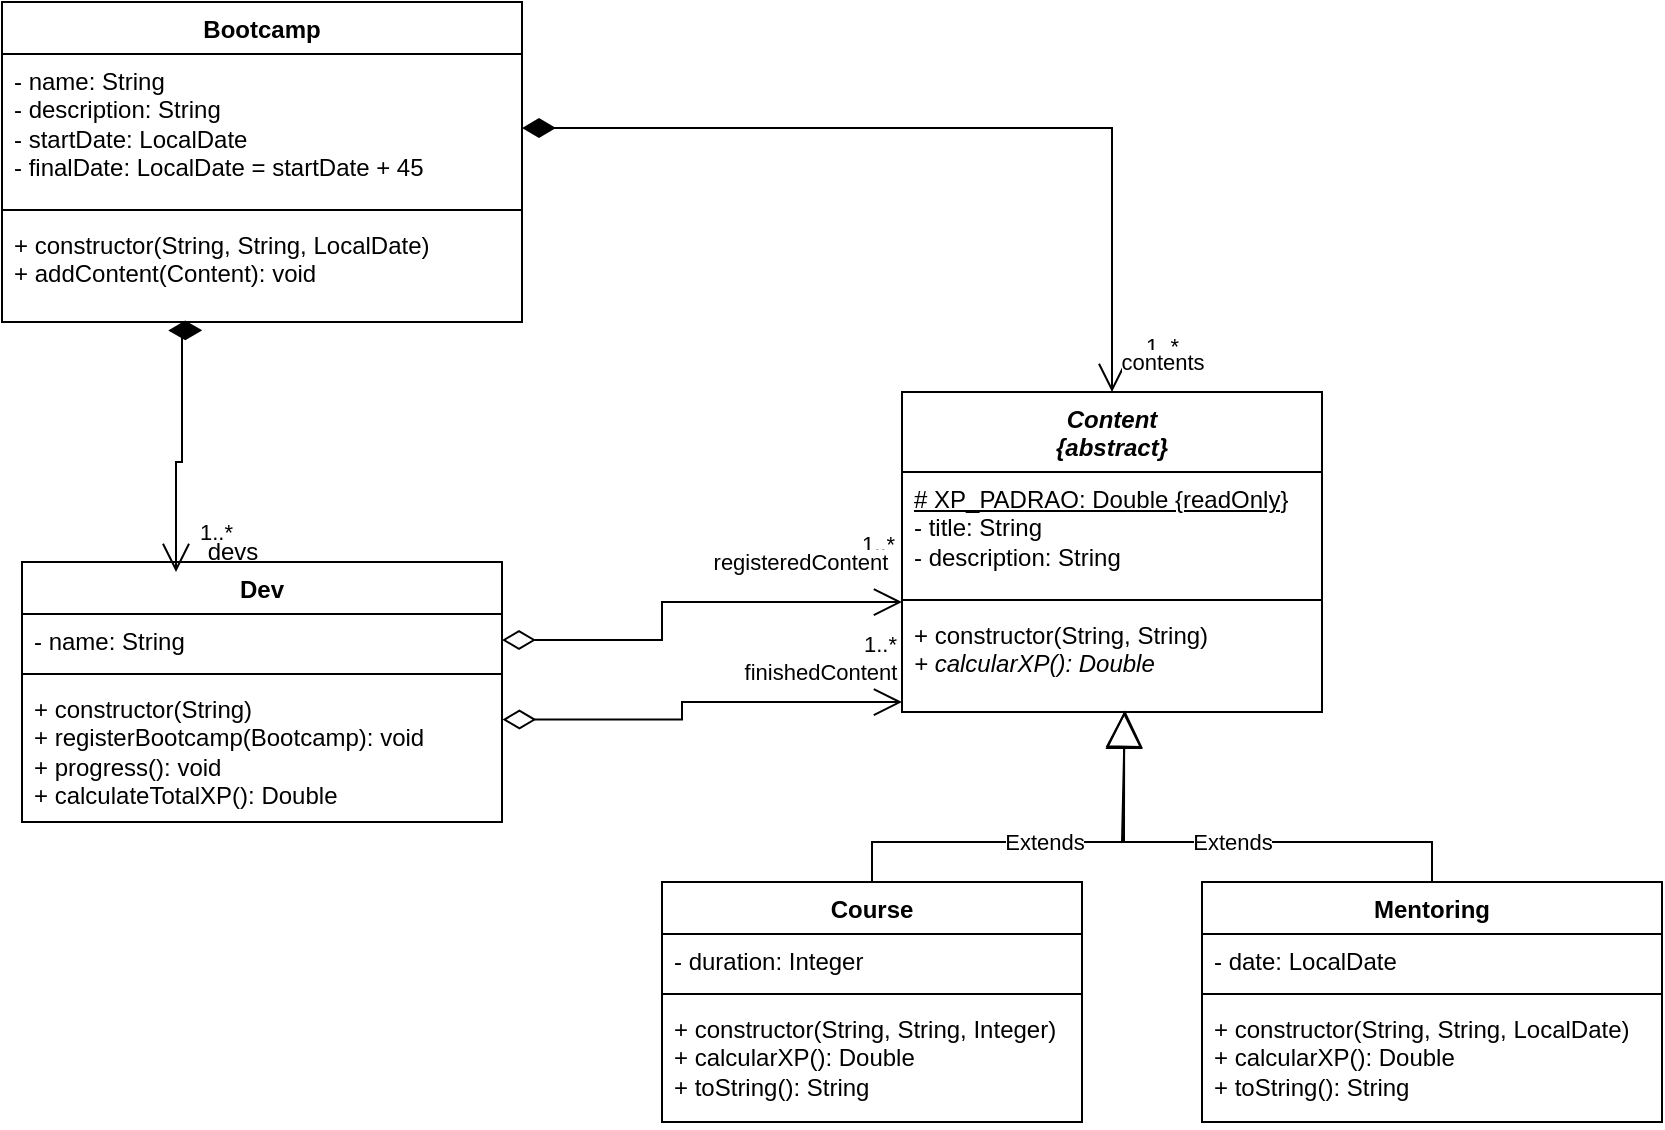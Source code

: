 <mxfile version="24.2.5" type="device">
  <diagram name="Página-1" id="TVAdcK-4zz7FYnF4x6XI">
    <mxGraphModel dx="1499" dy="828" grid="1" gridSize="10" guides="1" tooltips="1" connect="1" arrows="1" fold="1" page="1" pageScale="1" pageWidth="827" pageHeight="1169" math="0" shadow="0">
      <root>
        <mxCell id="0" />
        <mxCell id="1" parent="0" />
        <mxCell id="0gDvRBgKBmtE2bvdGOhG-5" value="&lt;i&gt;Content&lt;/i&gt;&lt;div&gt;&lt;i&gt;{abstract}&lt;/i&gt;&lt;/div&gt;" style="swimlane;fontStyle=1;align=center;verticalAlign=top;childLayout=stackLayout;horizontal=1;startSize=40;horizontalStack=0;resizeParent=1;resizeParentMax=0;resizeLast=0;collapsible=1;marginBottom=0;whiteSpace=wrap;html=1;" parent="1" vertex="1">
          <mxGeometry x="400" y="295" width="210" height="160" as="geometry" />
        </mxCell>
        <mxCell id="0gDvRBgKBmtE2bvdGOhG-6" value="&lt;u&gt;# XP_PADRAO: Double {readOnly}&lt;/u&gt;&lt;div&gt;- title: String&lt;u&gt;&lt;br&gt;&lt;/u&gt;&lt;/div&gt;&lt;div&gt;- description: String&lt;br&gt;&lt;/div&gt;" style="text;strokeColor=none;fillColor=none;align=left;verticalAlign=top;spacingLeft=4;spacingRight=4;overflow=hidden;rotatable=0;points=[[0,0.5],[1,0.5]];portConstraint=eastwest;whiteSpace=wrap;html=1;" parent="0gDvRBgKBmtE2bvdGOhG-5" vertex="1">
          <mxGeometry y="40" width="210" height="60" as="geometry" />
        </mxCell>
        <mxCell id="0gDvRBgKBmtE2bvdGOhG-7" value="" style="line;strokeWidth=1;fillColor=none;align=left;verticalAlign=middle;spacingTop=-1;spacingLeft=3;spacingRight=3;rotatable=0;labelPosition=right;points=[];portConstraint=eastwest;strokeColor=inherit;" parent="0gDvRBgKBmtE2bvdGOhG-5" vertex="1">
          <mxGeometry y="100" width="210" height="8" as="geometry" />
        </mxCell>
        <mxCell id="0gDvRBgKBmtE2bvdGOhG-8" value="+ constructor(String, String)&lt;div&gt;&lt;i&gt;+ calcularXP(): Double&lt;/i&gt;&lt;br&gt;&lt;/div&gt;" style="text;strokeColor=none;fillColor=none;align=left;verticalAlign=top;spacingLeft=4;spacingRight=4;overflow=hidden;rotatable=0;points=[[0,0.5],[1,0.5]];portConstraint=eastwest;whiteSpace=wrap;html=1;" parent="0gDvRBgKBmtE2bvdGOhG-5" vertex="1">
          <mxGeometry y="108" width="210" height="52" as="geometry" />
        </mxCell>
        <mxCell id="0gDvRBgKBmtE2bvdGOhG-9" value="Course" style="swimlane;fontStyle=1;align=center;verticalAlign=top;childLayout=stackLayout;horizontal=1;startSize=26;horizontalStack=0;resizeParent=1;resizeParentMax=0;resizeLast=0;collapsible=1;marginBottom=0;whiteSpace=wrap;html=1;" parent="1" vertex="1">
          <mxGeometry x="280" y="540" width="210" height="120" as="geometry" />
        </mxCell>
        <mxCell id="0gDvRBgKBmtE2bvdGOhG-10" value="- duration: Integer" style="text;strokeColor=none;fillColor=none;align=left;verticalAlign=top;spacingLeft=4;spacingRight=4;overflow=hidden;rotatable=0;points=[[0,0.5],[1,0.5]];portConstraint=eastwest;whiteSpace=wrap;html=1;" parent="0gDvRBgKBmtE2bvdGOhG-9" vertex="1">
          <mxGeometry y="26" width="210" height="26" as="geometry" />
        </mxCell>
        <mxCell id="0gDvRBgKBmtE2bvdGOhG-11" value="" style="line;strokeWidth=1;fillColor=none;align=left;verticalAlign=middle;spacingTop=-1;spacingLeft=3;spacingRight=3;rotatable=0;labelPosition=right;points=[];portConstraint=eastwest;strokeColor=inherit;" parent="0gDvRBgKBmtE2bvdGOhG-9" vertex="1">
          <mxGeometry y="52" width="210" height="8" as="geometry" />
        </mxCell>
        <mxCell id="0gDvRBgKBmtE2bvdGOhG-12" value="+ constructor(String, String, Integer)&lt;div&gt;+ calcularXP(): Double&lt;br&gt;&lt;/div&gt;&lt;div&gt;+ toString(): String&lt;br&gt;&lt;/div&gt;" style="text;strokeColor=none;fillColor=none;align=left;verticalAlign=top;spacingLeft=4;spacingRight=4;overflow=hidden;rotatable=0;points=[[0,0.5],[1,0.5]];portConstraint=eastwest;whiteSpace=wrap;html=1;" parent="0gDvRBgKBmtE2bvdGOhG-9" vertex="1">
          <mxGeometry y="60" width="210" height="60" as="geometry" />
        </mxCell>
        <mxCell id="0gDvRBgKBmtE2bvdGOhG-13" value="Mentoring" style="swimlane;fontStyle=1;align=center;verticalAlign=top;childLayout=stackLayout;horizontal=1;startSize=26;horizontalStack=0;resizeParent=1;resizeParentMax=0;resizeLast=0;collapsible=1;marginBottom=0;whiteSpace=wrap;html=1;" parent="1" vertex="1">
          <mxGeometry x="550" y="540" width="230" height="120" as="geometry" />
        </mxCell>
        <mxCell id="0gDvRBgKBmtE2bvdGOhG-14" value="- date: LocalDate" style="text;strokeColor=none;fillColor=none;align=left;verticalAlign=top;spacingLeft=4;spacingRight=4;overflow=hidden;rotatable=0;points=[[0,0.5],[1,0.5]];portConstraint=eastwest;whiteSpace=wrap;html=1;" parent="0gDvRBgKBmtE2bvdGOhG-13" vertex="1">
          <mxGeometry y="26" width="230" height="26" as="geometry" />
        </mxCell>
        <mxCell id="0gDvRBgKBmtE2bvdGOhG-15" value="" style="line;strokeWidth=1;fillColor=none;align=left;verticalAlign=middle;spacingTop=-1;spacingLeft=3;spacingRight=3;rotatable=0;labelPosition=right;points=[];portConstraint=eastwest;strokeColor=inherit;" parent="0gDvRBgKBmtE2bvdGOhG-13" vertex="1">
          <mxGeometry y="52" width="230" height="8" as="geometry" />
        </mxCell>
        <mxCell id="0gDvRBgKBmtE2bvdGOhG-16" value="+ constructor(String, String, LocalDate)&lt;div&gt;+ calcularXP(): Double&lt;br&gt;&lt;/div&gt;&lt;div&gt;+ toString(): String&lt;br&gt;&lt;/div&gt;" style="text;strokeColor=none;fillColor=none;align=left;verticalAlign=top;spacingLeft=4;spacingRight=4;overflow=hidden;rotatable=0;points=[[0,0.5],[1,0.5]];portConstraint=eastwest;whiteSpace=wrap;html=1;" parent="0gDvRBgKBmtE2bvdGOhG-13" vertex="1">
          <mxGeometry y="60" width="230" height="60" as="geometry" />
        </mxCell>
        <mxCell id="0gDvRBgKBmtE2bvdGOhG-17" value="Extends" style="endArrow=block;endSize=16;endFill=0;html=1;rounded=0;entryX=0.529;entryY=0.997;entryDx=0;entryDy=0;entryPerimeter=0;exitX=0.5;exitY=0;exitDx=0;exitDy=0;" parent="1" source="0gDvRBgKBmtE2bvdGOhG-9" target="0gDvRBgKBmtE2bvdGOhG-8" edge="1">
          <mxGeometry width="160" relative="1" as="geometry">
            <mxPoint x="330" y="610" as="sourcePoint" />
            <mxPoint x="490" y="610" as="targetPoint" />
            <Array as="points">
              <mxPoint x="385" y="520" />
              <mxPoint x="511" y="520" />
            </Array>
          </mxGeometry>
        </mxCell>
        <mxCell id="0gDvRBgKBmtE2bvdGOhG-19" value="Extends" style="endArrow=block;endSize=16;endFill=0;html=1;rounded=0;exitX=0.5;exitY=0;exitDx=0;exitDy=0;entryX=0.531;entryY=0.984;entryDx=0;entryDy=0;entryPerimeter=0;" parent="1" source="0gDvRBgKBmtE2bvdGOhG-13" target="0gDvRBgKBmtE2bvdGOhG-8" edge="1">
          <mxGeometry width="160" relative="1" as="geometry">
            <mxPoint x="330" y="610" as="sourcePoint" />
            <mxPoint x="510" y="450" as="targetPoint" />
            <Array as="points">
              <mxPoint x="665" y="520" />
              <mxPoint x="510" y="520" />
            </Array>
          </mxGeometry>
        </mxCell>
        <mxCell id="0gDvRBgKBmtE2bvdGOhG-20" value="Bootcamp" style="swimlane;fontStyle=1;align=center;verticalAlign=top;childLayout=stackLayout;horizontal=1;startSize=26;horizontalStack=0;resizeParent=1;resizeParentMax=0;resizeLast=0;collapsible=1;marginBottom=0;whiteSpace=wrap;html=1;" parent="1" vertex="1">
          <mxGeometry x="-50" y="100" width="260" height="160" as="geometry" />
        </mxCell>
        <mxCell id="0gDvRBgKBmtE2bvdGOhG-21" value="- name: String&lt;div&gt;- description: String&lt;br&gt;&lt;/div&gt;&lt;div&gt;- startDate: LocalDate&lt;br&gt;&lt;/div&gt;&lt;div&gt;- finalDate: LocalDate = startDate + 45&lt;br&gt;&lt;/div&gt;" style="text;strokeColor=none;fillColor=none;align=left;verticalAlign=top;spacingLeft=4;spacingRight=4;overflow=hidden;rotatable=0;points=[[0,0.5],[1,0.5]];portConstraint=eastwest;whiteSpace=wrap;html=1;" parent="0gDvRBgKBmtE2bvdGOhG-20" vertex="1">
          <mxGeometry y="26" width="260" height="74" as="geometry" />
        </mxCell>
        <mxCell id="0gDvRBgKBmtE2bvdGOhG-22" value="" style="line;strokeWidth=1;fillColor=none;align=left;verticalAlign=middle;spacingTop=-1;spacingLeft=3;spacingRight=3;rotatable=0;labelPosition=right;points=[];portConstraint=eastwest;strokeColor=inherit;" parent="0gDvRBgKBmtE2bvdGOhG-20" vertex="1">
          <mxGeometry y="100" width="260" height="8" as="geometry" />
        </mxCell>
        <mxCell id="0gDvRBgKBmtE2bvdGOhG-23" value="+ constructor(String, String, LocalDate)&lt;div&gt;+ addContent(Content): void&lt;br&gt;&lt;/div&gt;" style="text;strokeColor=none;fillColor=none;align=left;verticalAlign=top;spacingLeft=4;spacingRight=4;overflow=hidden;rotatable=0;points=[[0,0.5],[1,0.5]];portConstraint=eastwest;whiteSpace=wrap;html=1;" parent="0gDvRBgKBmtE2bvdGOhG-20" vertex="1">
          <mxGeometry y="108" width="260" height="52" as="geometry" />
        </mxCell>
        <mxCell id="0gDvRBgKBmtE2bvdGOhG-32" value="Dev" style="swimlane;fontStyle=1;align=center;verticalAlign=top;childLayout=stackLayout;horizontal=1;startSize=26;horizontalStack=0;resizeParent=1;resizeParentMax=0;resizeLast=0;collapsible=1;marginBottom=0;whiteSpace=wrap;html=1;" parent="1" vertex="1">
          <mxGeometry x="-40" y="380" width="240" height="130" as="geometry" />
        </mxCell>
        <mxCell id="0gDvRBgKBmtE2bvdGOhG-33" value="- name: String" style="text;strokeColor=none;fillColor=none;align=left;verticalAlign=top;spacingLeft=4;spacingRight=4;overflow=hidden;rotatable=0;points=[[0,0.5],[1,0.5]];portConstraint=eastwest;whiteSpace=wrap;html=1;" parent="0gDvRBgKBmtE2bvdGOhG-32" vertex="1">
          <mxGeometry y="26" width="240" height="26" as="geometry" />
        </mxCell>
        <mxCell id="0gDvRBgKBmtE2bvdGOhG-34" value="" style="line;strokeWidth=1;fillColor=none;align=left;verticalAlign=middle;spacingTop=-1;spacingLeft=3;spacingRight=3;rotatable=0;labelPosition=right;points=[];portConstraint=eastwest;strokeColor=inherit;" parent="0gDvRBgKBmtE2bvdGOhG-32" vertex="1">
          <mxGeometry y="52" width="240" height="8" as="geometry" />
        </mxCell>
        <mxCell id="0gDvRBgKBmtE2bvdGOhG-35" value="+ constructor(String)&lt;div&gt;+ registerBootcamp(Bootcamp): void&lt;br&gt;&lt;/div&gt;&lt;div&gt;+ progress(): void&lt;span style=&quot;background-color: initial;&quot;&gt;&lt;br&gt;&lt;/span&gt;&lt;/div&gt;&lt;div&gt;&lt;span style=&quot;background-color: initial;&quot;&gt;+ calculateTotalXP(): Double&lt;/span&gt;&lt;br&gt;&lt;/div&gt;" style="text;strokeColor=none;fillColor=none;align=left;verticalAlign=top;spacingLeft=4;spacingRight=4;overflow=hidden;rotatable=0;points=[[0,0.5],[1,0.5]];portConstraint=eastwest;whiteSpace=wrap;html=1;" parent="0gDvRBgKBmtE2bvdGOhG-32" vertex="1">
          <mxGeometry y="60" width="240" height="70" as="geometry" />
        </mxCell>
        <mxCell id="0gDvRBgKBmtE2bvdGOhG-39" value="1..*" style="endArrow=open;html=1;endSize=12;startArrow=diamondThin;startSize=14;startFill=1;edgeStyle=orthogonalEdgeStyle;align=left;verticalAlign=bottom;rounded=0;exitX=1;exitY=0.5;exitDx=0;exitDy=0;entryX=0.5;entryY=0;entryDx=0;entryDy=0;" parent="1" source="0gDvRBgKBmtE2bvdGOhG-21" target="0gDvRBgKBmtE2bvdGOhG-5" edge="1">
          <mxGeometry x="0.93" y="15" relative="1" as="geometry">
            <mxPoint x="250" y="440" as="sourcePoint" />
            <mxPoint x="540" y="210" as="targetPoint" />
            <Array as="points">
              <mxPoint x="505" y="163" />
            </Array>
            <mxPoint y="1" as="offset" />
          </mxGeometry>
        </mxCell>
        <mxCell id="0gDvRBgKBmtE2bvdGOhG-40" value="contents" style="edgeLabel;html=1;align=center;verticalAlign=middle;resizable=0;points=[];" parent="0gDvRBgKBmtE2bvdGOhG-39" vertex="1" connectable="0">
          <mxGeometry x="0.838" y="29" relative="1" as="geometry">
            <mxPoint x="-4" y="19" as="offset" />
          </mxGeometry>
        </mxCell>
        <mxCell id="0gDvRBgKBmtE2bvdGOhG-44" value="1..*" style="endArrow=open;html=1;endSize=12;startArrow=diamondThin;startSize=14;startFill=1;edgeStyle=orthogonalEdgeStyle;align=left;verticalAlign=bottom;rounded=0;exitX=0.385;exitY=1.08;exitDx=0;exitDy=0;exitPerimeter=0;entryX=-0.06;entryY=0.833;entryDx=0;entryDy=0;entryPerimeter=0;" parent="1" source="0gDvRBgKBmtE2bvdGOhG-23" target="0gDvRBgKBmtE2bvdGOhG-45" edge="1">
          <mxGeometry x="0.841" y="10" relative="1" as="geometry">
            <mxPoint x="250" y="440" as="sourcePoint" />
            <mxPoint x="410" y="440" as="targetPoint" />
            <Array as="points">
              <mxPoint x="40" y="264" />
              <mxPoint x="40" y="330" />
              <mxPoint x="37" y="330" />
            </Array>
            <mxPoint as="offset" />
          </mxGeometry>
        </mxCell>
        <mxCell id="0gDvRBgKBmtE2bvdGOhG-45" value="devs" style="text;html=1;align=center;verticalAlign=middle;resizable=0;points=[];autosize=1;strokeColor=none;fillColor=none;" parent="1" vertex="1">
          <mxGeometry x="40" y="360" width="50" height="30" as="geometry" />
        </mxCell>
        <mxCell id="0gDvRBgKBmtE2bvdGOhG-46" value="1..*" style="endArrow=open;html=1;endSize=12;startArrow=diamondThin;startSize=14;startFill=0;edgeStyle=orthogonalEdgeStyle;align=left;verticalAlign=bottom;rounded=0;entryX=-0.013;entryY=0.748;entryDx=0;entryDy=0;entryPerimeter=0;exitX=1;exitY=0.5;exitDx=0;exitDy=0;" parent="1" source="0gDvRBgKBmtE2bvdGOhG-33" edge="1">
          <mxGeometry x="0.799" y="20" relative="1" as="geometry">
            <mxPoint x="190" y="470" as="sourcePoint" />
            <mxPoint x="400" y="400.02" as="targetPoint" />
            <Array as="points">
              <mxPoint x="280" y="419" />
              <mxPoint x="280" y="400" />
            </Array>
            <mxPoint as="offset" />
          </mxGeometry>
        </mxCell>
        <mxCell id="0gDvRBgKBmtE2bvdGOhG-47" value="registeredContent" style="edgeLabel;html=1;align=center;verticalAlign=middle;resizable=0;points=[];" parent="0gDvRBgKBmtE2bvdGOhG-46" vertex="1" connectable="0">
          <mxGeometry x="0.874" y="-4" relative="1" as="geometry">
            <mxPoint x="-37" y="-24" as="offset" />
          </mxGeometry>
        </mxCell>
        <mxCell id="0gDvRBgKBmtE2bvdGOhG-49" value="1..*" style="endArrow=open;html=1;endSize=12;startArrow=diamondThin;startSize=14;startFill=0;edgeStyle=orthogonalEdgeStyle;align=left;verticalAlign=bottom;rounded=0;entryX=-0.013;entryY=0.748;entryDx=0;entryDy=0;entryPerimeter=0;exitX=1.001;exitY=0.268;exitDx=0;exitDy=0;exitPerimeter=0;" parent="1" source="0gDvRBgKBmtE2bvdGOhG-35" edge="1">
          <mxGeometry x="0.799" y="20" relative="1" as="geometry">
            <mxPoint x="120" y="469" as="sourcePoint" />
            <mxPoint x="400" y="450.02" as="targetPoint" />
            <Array as="points">
              <mxPoint x="290" y="459" />
              <mxPoint x="290" y="450" />
            </Array>
            <mxPoint as="offset" />
          </mxGeometry>
        </mxCell>
        <mxCell id="0gDvRBgKBmtE2bvdGOhG-50" value="finishedContent" style="edgeLabel;html=1;align=center;verticalAlign=middle;resizable=0;points=[];" parent="0gDvRBgKBmtE2bvdGOhG-49" vertex="1" connectable="0">
          <mxGeometry x="0.874" y="-4" relative="1" as="geometry">
            <mxPoint x="-28" y="-19" as="offset" />
          </mxGeometry>
        </mxCell>
      </root>
    </mxGraphModel>
  </diagram>
</mxfile>
